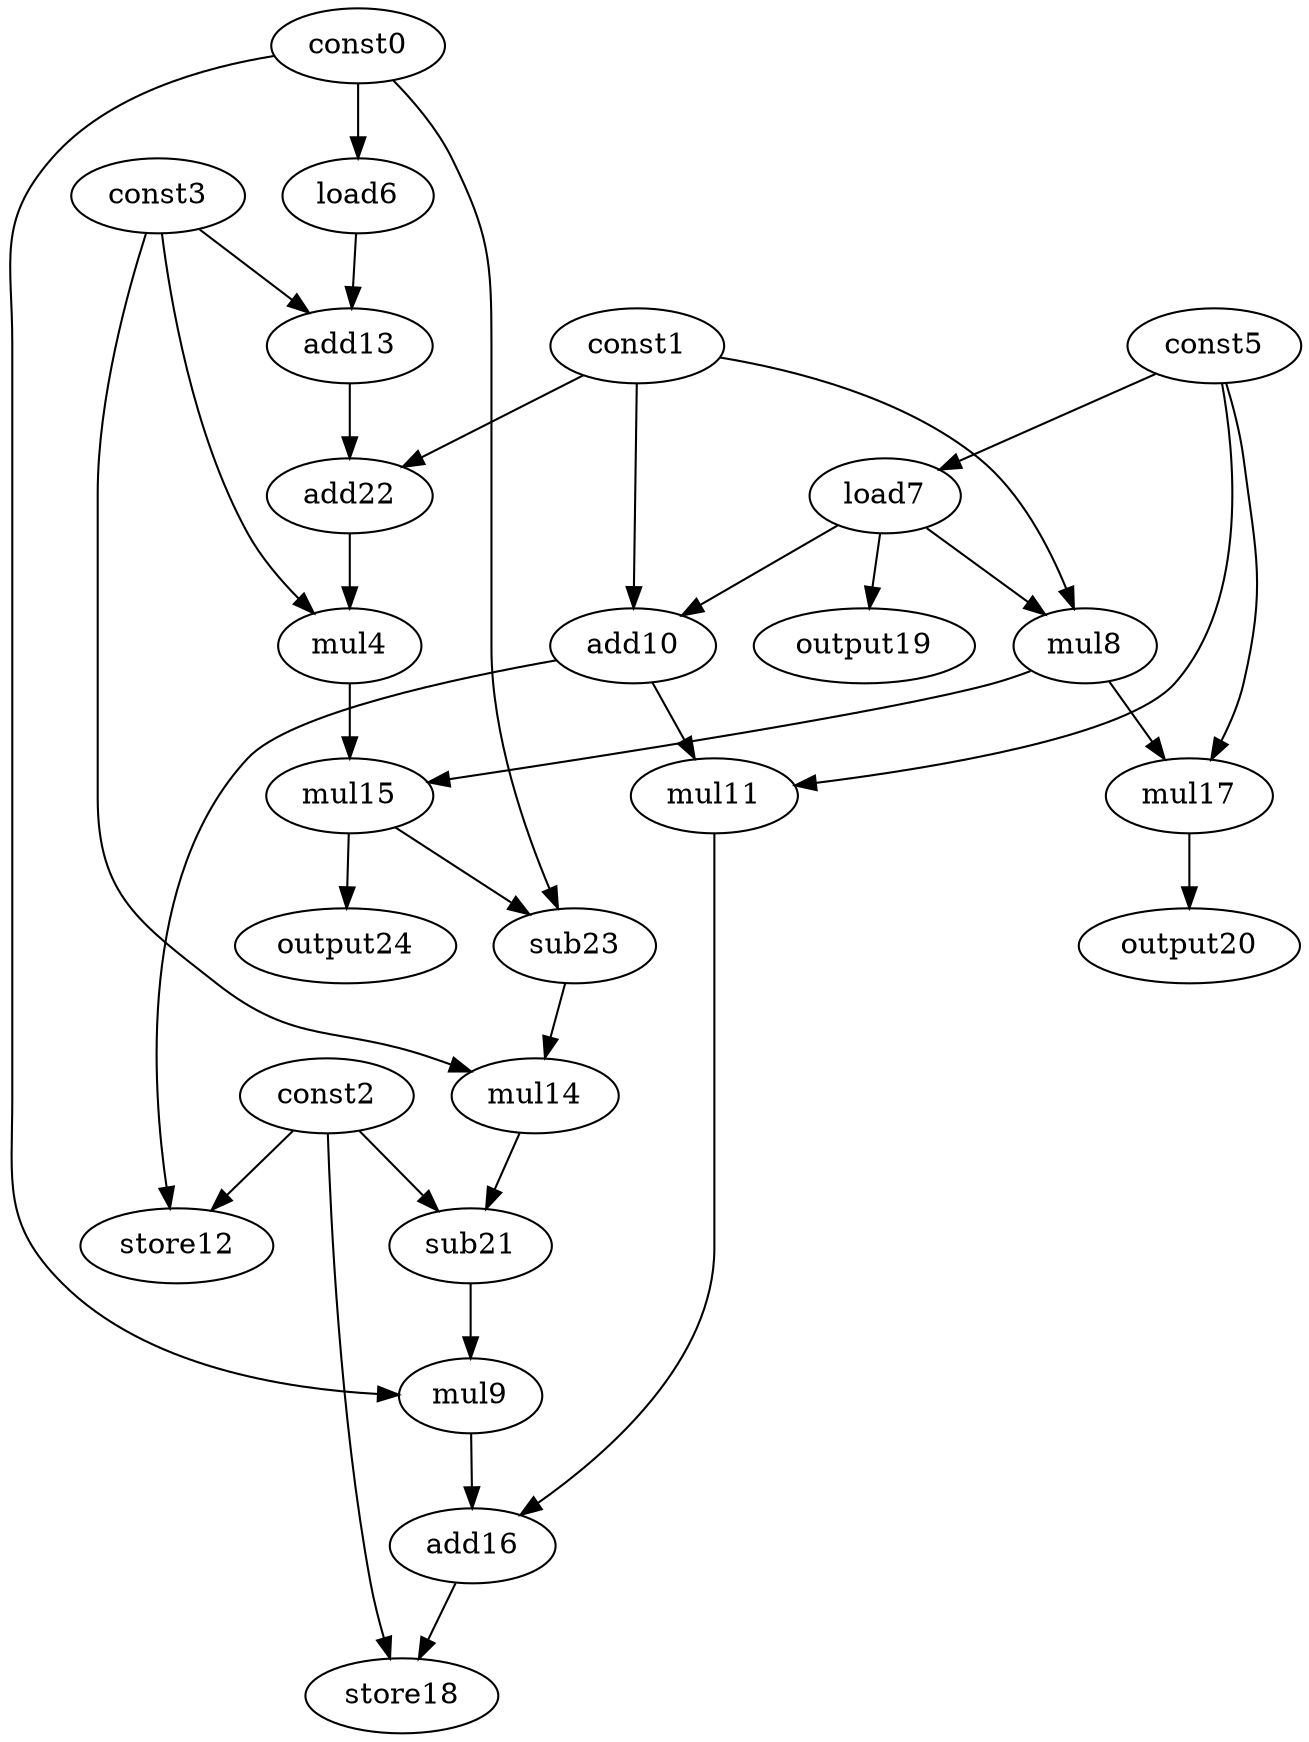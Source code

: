 digraph G { 
const0[opcode=const]; 
const1[opcode=const]; 
const2[opcode=const]; 
const3[opcode=const]; 
mul4[opcode=mul]; 
const5[opcode=const]; 
load6[opcode=load]; 
load7[opcode=load]; 
mul8[opcode=mul]; 
mul9[opcode=mul]; 
add10[opcode=add]; 
mul11[opcode=mul]; 
store12[opcode=store]; 
add13[opcode=add]; 
mul14[opcode=mul]; 
mul15[opcode=mul]; 
add16[opcode=add]; 
mul17[opcode=mul]; 
store18[opcode=store]; 
output19[opcode=output]; 
output20[opcode=output]; 
sub21[opcode=sub]; 
add22[opcode=add]; 
sub23[opcode=sub]; 
output24[opcode=output]; 
const0->load6[operand=0];
const5->load7[operand=0];
const1->mul8[operand=0];
load7->mul8[operand=1];
const1->add10[operand=0];
load7->add10[operand=1];
const3->add13[operand=0];
load6->add13[operand=1];
load7->output19[operand=0];
add10->mul11[operand=0];
const5->mul11[operand=1];
add10->store12[operand=0];
const2->store12[operand=1];
mul8->mul17[operand=0];
const5->mul17[operand=1];
const1->add22[operand=0];
add13->add22[operand=1];
const3->mul4[operand=0];
add22->mul4[operand=1];
mul17->output20[operand=0];
mul8->mul15[operand=0];
mul4->mul15[operand=1];
const0->sub23[operand=0];
mul15->sub23[operand=1];
mul15->output24[operand=0];
const3->mul14[operand=0];
sub23->mul14[operand=1];
const2->sub21[operand=0];
mul14->sub21[operand=1];
const0->mul9[operand=0];
sub21->mul9[operand=1];
mul9->add16[operand=0];
mul11->add16[operand=1];
add16->store18[operand=0];
const2->store18[operand=1];
}
